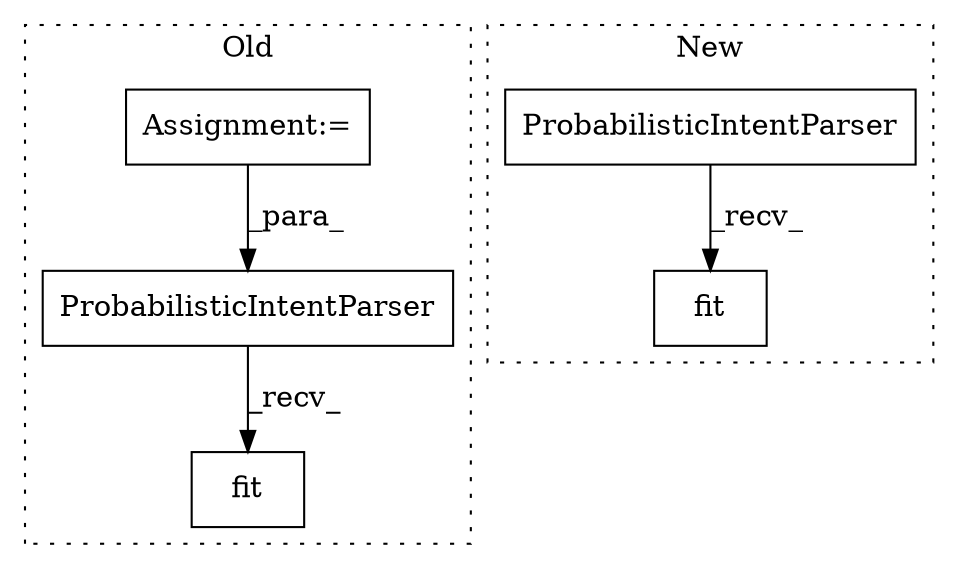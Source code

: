 digraph G {
subgraph cluster0 {
1 [label="fit" a="32" s="22117,22128" l="4,1" shape="box"];
4 [label="ProbabilisticIntentParser" a="32" s="22064,22096" l="26,1" shape="box"];
5 [label="Assignment:=" a="7" s="22014" l="1" shape="box"];
label = "Old";
style="dotted";
}
subgraph cluster1 {
2 [label="ProbabilisticIntentParser" a="32" s="23518,23557" l="26,1" shape="box"];
3 [label="fit" a="32" s="23559,23570" l="4,1" shape="box"];
label = "New";
style="dotted";
}
2 -> 3 [label="_recv_"];
4 -> 1 [label="_recv_"];
5 -> 4 [label="_para_"];
}